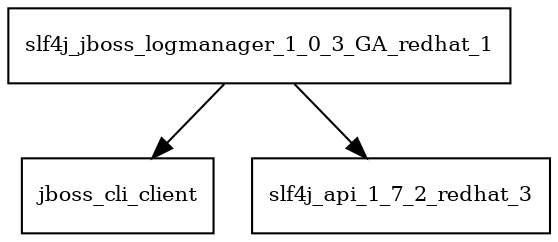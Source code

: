digraph slf4j_jboss_logmanager_1_0_3_GA_redhat_1_dependencies {
  node [shape = box, fontsize=10.0];
  slf4j_jboss_logmanager_1_0_3_GA_redhat_1 -> jboss_cli_client;
  slf4j_jboss_logmanager_1_0_3_GA_redhat_1 -> slf4j_api_1_7_2_redhat_3;
}
